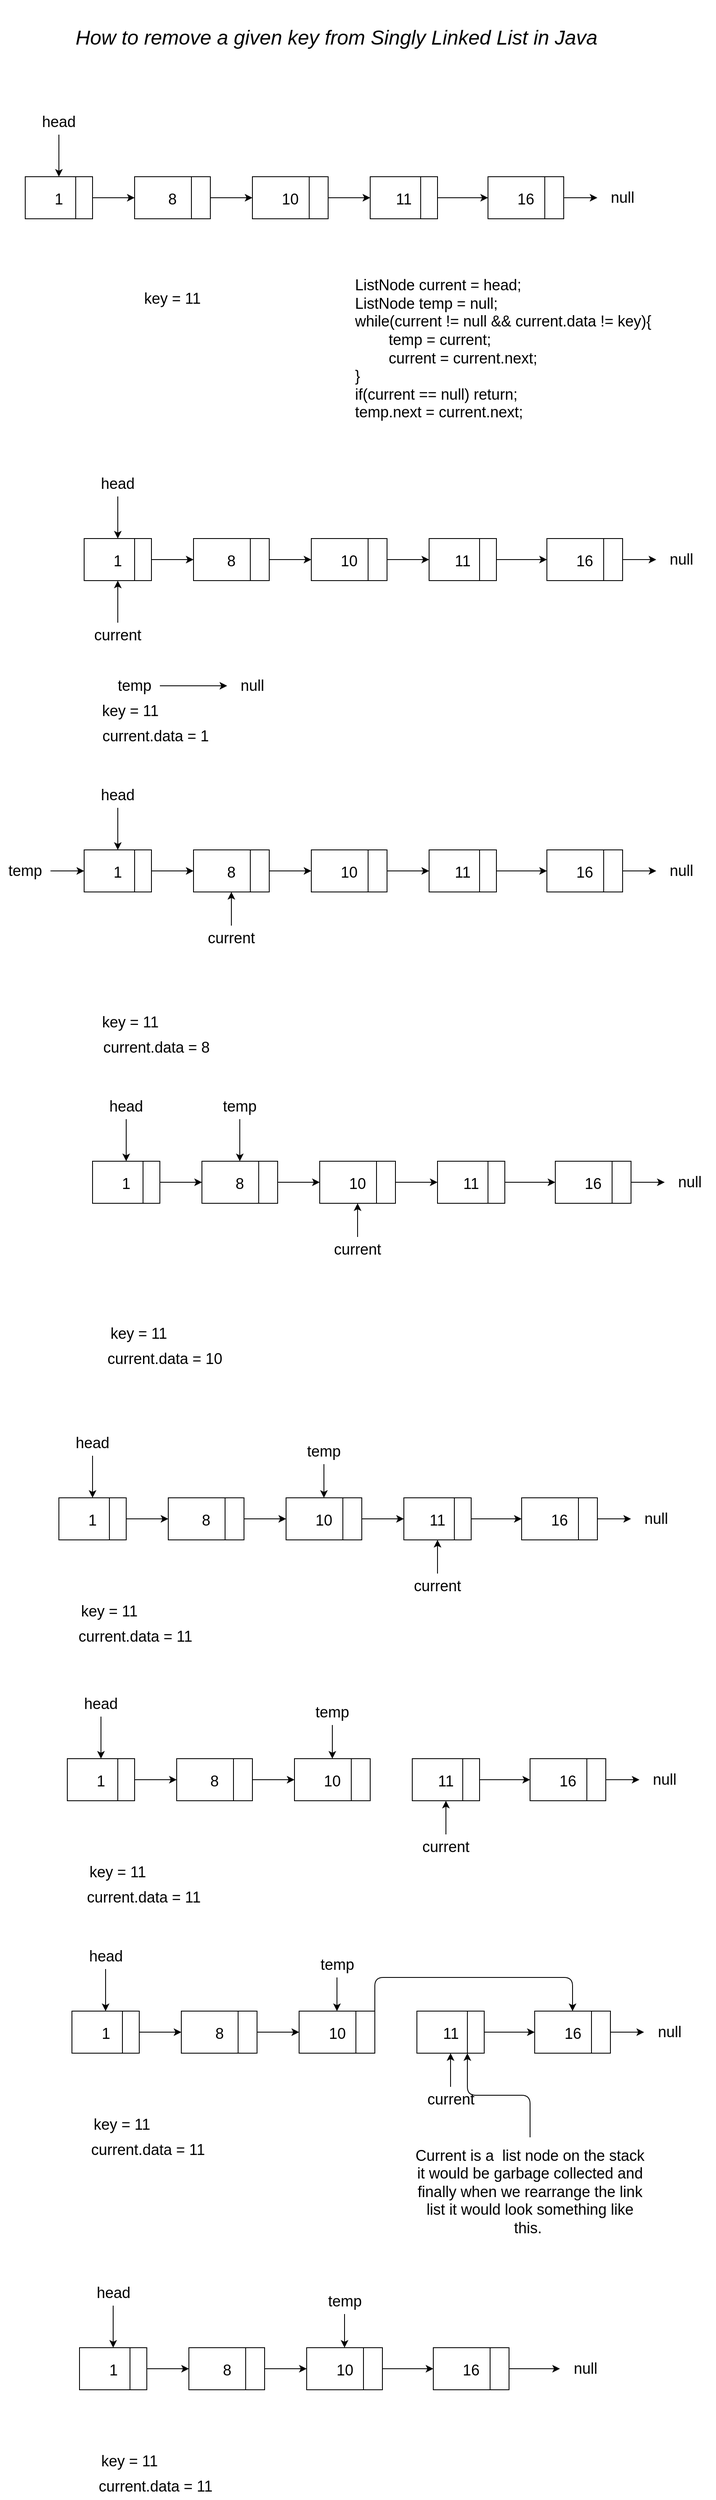 <mxfile>
    <diagram id="r9xSsmbu4YcsFPFNciqt" name="Page-1">
        <mxGraphModel dx="1375" dy="611" grid="1" gridSize="10" guides="1" tooltips="1" connect="1" arrows="1" fold="1" page="1" pageScale="1" pageWidth="850" pageHeight="1100" math="0" shadow="0">
            <root>
                <mxCell id="0"/>
                <mxCell id="1" parent="0"/>
                <mxCell id="2" value="&lt;font style=&quot;font-size: 24px;&quot;&gt;&lt;i&gt;How to remove a given key from Singly Linked List in Java&lt;/i&gt;&lt;/font&gt;" style="text;html=1;strokeColor=none;fillColor=none;align=center;verticalAlign=middle;whiteSpace=wrap;rounded=0;" vertex="1" parent="1">
                    <mxGeometry x="50" y="40" width="700" height="90" as="geometry"/>
                </mxCell>
                <mxCell id="8" value="" style="edgeStyle=orthogonalEdgeStyle;html=1;fontSize=18;" edge="1" parent="1" source="3" target="6">
                    <mxGeometry relative="1" as="geometry"/>
                </mxCell>
                <mxCell id="3" value="&lt;font style=&quot;font-size: 18px;&quot;&gt;1&lt;/font&gt;" style="rounded=0;whiteSpace=wrap;html=1;fontSize=24;" vertex="1" parent="1">
                    <mxGeometry x="30" y="250" width="80" height="50" as="geometry"/>
                </mxCell>
                <mxCell id="5" value="" style="endArrow=none;html=1;fontSize=24;entryX=0.75;entryY=0;entryDx=0;entryDy=0;exitX=0.75;exitY=1;exitDx=0;exitDy=0;" edge="1" parent="1" source="3" target="3">
                    <mxGeometry width="50" height="50" relative="1" as="geometry">
                        <mxPoint x="80" y="390" as="sourcePoint"/>
                        <mxPoint x="130" y="340" as="targetPoint"/>
                    </mxGeometry>
                </mxCell>
                <mxCell id="10" value="" style="edgeStyle=orthogonalEdgeStyle;html=1;fontSize=18;" edge="1" parent="1" source="6" target="9">
                    <mxGeometry relative="1" as="geometry"/>
                </mxCell>
                <mxCell id="6" value="&lt;span style=&quot;font-size: 18px;&quot;&gt;8&lt;/span&gt;" style="rounded=0;whiteSpace=wrap;html=1;fontSize=24;" vertex="1" parent="1">
                    <mxGeometry x="160" y="250" width="90" height="50" as="geometry"/>
                </mxCell>
                <mxCell id="7" value="" style="endArrow=none;html=1;fontSize=24;entryX=0.75;entryY=0;entryDx=0;entryDy=0;exitX=0.75;exitY=1;exitDx=0;exitDy=0;" edge="1" parent="1" source="6" target="6">
                    <mxGeometry width="50" height="50" relative="1" as="geometry">
                        <mxPoint x="260" y="390" as="sourcePoint"/>
                        <mxPoint x="310" y="340" as="targetPoint"/>
                    </mxGeometry>
                </mxCell>
                <mxCell id="14" value="" style="edgeStyle=orthogonalEdgeStyle;html=1;fontSize=18;" edge="1" parent="1" source="9" target="12">
                    <mxGeometry relative="1" as="geometry"/>
                </mxCell>
                <mxCell id="9" value="&lt;font style=&quot;font-size: 18px;&quot;&gt;10&lt;/font&gt;" style="rounded=0;whiteSpace=wrap;html=1;fontSize=24;" vertex="1" parent="1">
                    <mxGeometry x="300" y="250" width="90" height="50" as="geometry"/>
                </mxCell>
                <mxCell id="11" value="" style="endArrow=none;html=1;fontSize=24;entryX=0.75;entryY=0;entryDx=0;entryDy=0;exitX=0.75;exitY=1;exitDx=0;exitDy=0;" edge="1" parent="1" source="9" target="9">
                    <mxGeometry width="50" height="50" relative="1" as="geometry">
                        <mxPoint x="310" y="320" as="sourcePoint"/>
                        <mxPoint x="310" y="260" as="targetPoint"/>
                        <Array as="points"/>
                    </mxGeometry>
                </mxCell>
                <mxCell id="17" value="" style="edgeStyle=orthogonalEdgeStyle;html=1;fontSize=18;" edge="1" parent="1" source="12" target="15">
                    <mxGeometry relative="1" as="geometry"/>
                </mxCell>
                <mxCell id="12" value="&lt;font style=&quot;font-size: 18px;&quot;&gt;11&lt;/font&gt;" style="rounded=0;whiteSpace=wrap;html=1;fontSize=24;" vertex="1" parent="1">
                    <mxGeometry x="440" y="250" width="80" height="50" as="geometry"/>
                </mxCell>
                <mxCell id="13" value="" style="endArrow=none;html=1;fontSize=24;entryX=0.75;entryY=0;entryDx=0;entryDy=0;exitX=0.75;exitY=1;exitDx=0;exitDy=0;" edge="1" parent="1" source="12" target="12">
                    <mxGeometry width="50" height="50" relative="1" as="geometry">
                        <mxPoint x="610" y="390" as="sourcePoint"/>
                        <mxPoint x="660" y="340" as="targetPoint"/>
                    </mxGeometry>
                </mxCell>
                <mxCell id="21" value="" style="edgeStyle=orthogonalEdgeStyle;html=1;fontSize=18;" edge="1" parent="1" source="15" target="20">
                    <mxGeometry relative="1" as="geometry"/>
                </mxCell>
                <mxCell id="15" value="&lt;font style=&quot;font-size: 18px;&quot;&gt;16&lt;/font&gt;" style="rounded=0;whiteSpace=wrap;html=1;fontSize=24;" vertex="1" parent="1">
                    <mxGeometry x="580" y="250" width="90" height="50" as="geometry"/>
                </mxCell>
                <mxCell id="16" value="" style="endArrow=none;html=1;fontSize=24;entryX=0.75;entryY=0;entryDx=0;entryDy=0;exitX=0.75;exitY=1;exitDx=0;exitDy=0;" edge="1" parent="1" source="15" target="15">
                    <mxGeometry width="50" height="50" relative="1" as="geometry">
                        <mxPoint x="790" y="390" as="sourcePoint"/>
                        <mxPoint x="840" y="340" as="targetPoint"/>
                    </mxGeometry>
                </mxCell>
                <mxCell id="19" value="" style="edgeStyle=orthogonalEdgeStyle;html=1;fontSize=18;" edge="1" parent="1" source="18" target="3">
                    <mxGeometry relative="1" as="geometry"/>
                </mxCell>
                <mxCell id="18" value="head" style="text;html=1;strokeColor=none;fillColor=none;align=center;verticalAlign=middle;whiteSpace=wrap;rounded=0;fontSize=18;" vertex="1" parent="1">
                    <mxGeometry x="40" y="170" width="60" height="30" as="geometry"/>
                </mxCell>
                <mxCell id="20" value="null" style="text;html=1;strokeColor=none;fillColor=none;align=center;verticalAlign=middle;whiteSpace=wrap;rounded=0;fontSize=18;" vertex="1" parent="1">
                    <mxGeometry x="710" y="260" width="60" height="30" as="geometry"/>
                </mxCell>
                <mxCell id="22" value="ListNode current = head;&lt;br&gt;ListNode temp = null;&lt;br&gt;&lt;div style=&quot;&quot;&gt;&lt;span style=&quot;background-color: initial;&quot;&gt;while(current != null &amp;amp;&amp;amp; current.data != key){&lt;/span&gt;&lt;/div&gt;&lt;div style=&quot;&quot;&gt;&lt;span style=&quot;background-color: initial;&quot;&gt;&lt;span style=&quot;white-space: pre;&quot;&gt;&#9;&lt;/span&gt;temp = current;&lt;br&gt;&lt;/span&gt;&lt;/div&gt;&lt;div style=&quot;&quot;&gt;&lt;span style=&quot;background-color: initial;&quot;&gt;&lt;span style=&quot;white-space: pre;&quot;&gt;&#9;&lt;/span&gt;current = current.next;&lt;br&gt;&lt;/span&gt;&lt;/div&gt;&lt;div style=&quot;&quot;&gt;&lt;span style=&quot;background-color: initial;&quot;&gt;}&lt;/span&gt;&lt;/div&gt;&lt;div style=&quot;&quot;&gt;&lt;span style=&quot;background-color: initial;&quot;&gt;if(current == null) return;&lt;/span&gt;&lt;/div&gt;&lt;div style=&quot;&quot;&gt;&lt;span style=&quot;background-color: initial;&quot;&gt;temp.next = current.next;&lt;/span&gt;&lt;/div&gt;" style="text;html=1;strokeColor=none;fillColor=none;align=left;verticalAlign=middle;whiteSpace=wrap;rounded=0;fontSize=18;" vertex="1" parent="1">
                    <mxGeometry x="420" y="350" width="370" height="210" as="geometry"/>
                </mxCell>
                <mxCell id="23" value="" style="edgeStyle=orthogonalEdgeStyle;html=1;fontSize=18;" edge="1" parent="1" source="24" target="27">
                    <mxGeometry relative="1" as="geometry"/>
                </mxCell>
                <mxCell id="24" value="&lt;font style=&quot;font-size: 18px;&quot;&gt;1&lt;/font&gt;" style="rounded=0;whiteSpace=wrap;html=1;fontSize=24;" vertex="1" parent="1">
                    <mxGeometry x="100" y="680" width="80" height="50" as="geometry"/>
                </mxCell>
                <mxCell id="25" value="" style="endArrow=none;html=1;fontSize=24;entryX=0.75;entryY=0;entryDx=0;entryDy=0;exitX=0.75;exitY=1;exitDx=0;exitDy=0;" edge="1" parent="1" source="24" target="24">
                    <mxGeometry width="50" height="50" relative="1" as="geometry">
                        <mxPoint x="150" y="820" as="sourcePoint"/>
                        <mxPoint x="200" y="770" as="targetPoint"/>
                    </mxGeometry>
                </mxCell>
                <mxCell id="26" value="" style="edgeStyle=orthogonalEdgeStyle;html=1;fontSize=18;" edge="1" parent="1" source="27" target="30">
                    <mxGeometry relative="1" as="geometry"/>
                </mxCell>
                <mxCell id="27" value="&lt;span style=&quot;font-size: 18px;&quot;&gt;8&lt;/span&gt;" style="rounded=0;whiteSpace=wrap;html=1;fontSize=24;" vertex="1" parent="1">
                    <mxGeometry x="230" y="680" width="90" height="50" as="geometry"/>
                </mxCell>
                <mxCell id="28" value="" style="endArrow=none;html=1;fontSize=24;entryX=0.75;entryY=0;entryDx=0;entryDy=0;exitX=0.75;exitY=1;exitDx=0;exitDy=0;" edge="1" parent="1" source="27" target="27">
                    <mxGeometry width="50" height="50" relative="1" as="geometry">
                        <mxPoint x="330" y="820" as="sourcePoint"/>
                        <mxPoint x="380" y="770" as="targetPoint"/>
                    </mxGeometry>
                </mxCell>
                <mxCell id="29" value="" style="edgeStyle=orthogonalEdgeStyle;html=1;fontSize=18;" edge="1" parent="1" source="30" target="33">
                    <mxGeometry relative="1" as="geometry"/>
                </mxCell>
                <mxCell id="30" value="&lt;font style=&quot;font-size: 18px;&quot;&gt;10&lt;/font&gt;" style="rounded=0;whiteSpace=wrap;html=1;fontSize=24;" vertex="1" parent="1">
                    <mxGeometry x="370" y="680" width="90" height="50" as="geometry"/>
                </mxCell>
                <mxCell id="31" value="" style="endArrow=none;html=1;fontSize=24;entryX=0.75;entryY=0;entryDx=0;entryDy=0;exitX=0.75;exitY=1;exitDx=0;exitDy=0;" edge="1" parent="1" source="30" target="30">
                    <mxGeometry width="50" height="50" relative="1" as="geometry">
                        <mxPoint x="380" y="750" as="sourcePoint"/>
                        <mxPoint x="380" y="690" as="targetPoint"/>
                        <Array as="points"/>
                    </mxGeometry>
                </mxCell>
                <mxCell id="32" value="" style="edgeStyle=orthogonalEdgeStyle;html=1;fontSize=18;" edge="1" parent="1" source="33" target="36">
                    <mxGeometry relative="1" as="geometry"/>
                </mxCell>
                <mxCell id="33" value="&lt;font style=&quot;font-size: 18px;&quot;&gt;11&lt;/font&gt;" style="rounded=0;whiteSpace=wrap;html=1;fontSize=24;" vertex="1" parent="1">
                    <mxGeometry x="510" y="680" width="80" height="50" as="geometry"/>
                </mxCell>
                <mxCell id="34" value="" style="endArrow=none;html=1;fontSize=24;entryX=0.75;entryY=0;entryDx=0;entryDy=0;exitX=0.75;exitY=1;exitDx=0;exitDy=0;" edge="1" parent="1" source="33" target="33">
                    <mxGeometry width="50" height="50" relative="1" as="geometry">
                        <mxPoint x="680" y="820" as="sourcePoint"/>
                        <mxPoint x="730" y="770" as="targetPoint"/>
                    </mxGeometry>
                </mxCell>
                <mxCell id="35" value="" style="edgeStyle=orthogonalEdgeStyle;html=1;fontSize=18;" edge="1" parent="1" source="36" target="40">
                    <mxGeometry relative="1" as="geometry"/>
                </mxCell>
                <mxCell id="36" value="&lt;font style=&quot;font-size: 18px;&quot;&gt;16&lt;/font&gt;" style="rounded=0;whiteSpace=wrap;html=1;fontSize=24;" vertex="1" parent="1">
                    <mxGeometry x="650" y="680" width="90" height="50" as="geometry"/>
                </mxCell>
                <mxCell id="37" value="" style="endArrow=none;html=1;fontSize=24;entryX=0.75;entryY=0;entryDx=0;entryDy=0;exitX=0.75;exitY=1;exitDx=0;exitDy=0;" edge="1" parent="1" source="36" target="36">
                    <mxGeometry width="50" height="50" relative="1" as="geometry">
                        <mxPoint x="860" y="820" as="sourcePoint"/>
                        <mxPoint x="910" y="770" as="targetPoint"/>
                    </mxGeometry>
                </mxCell>
                <mxCell id="38" value="" style="edgeStyle=orthogonalEdgeStyle;html=1;fontSize=18;" edge="1" parent="1" source="39" target="24">
                    <mxGeometry relative="1" as="geometry"/>
                </mxCell>
                <mxCell id="39" value="head" style="text;html=1;strokeColor=none;fillColor=none;align=center;verticalAlign=middle;whiteSpace=wrap;rounded=0;fontSize=18;" vertex="1" parent="1">
                    <mxGeometry x="110" y="600" width="60" height="30" as="geometry"/>
                </mxCell>
                <mxCell id="40" value="null" style="text;html=1;strokeColor=none;fillColor=none;align=center;verticalAlign=middle;whiteSpace=wrap;rounded=0;fontSize=18;" vertex="1" parent="1">
                    <mxGeometry x="780" y="690" width="60" height="30" as="geometry"/>
                </mxCell>
                <mxCell id="41" value="key = 11" style="text;html=1;strokeColor=none;fillColor=none;align=center;verticalAlign=middle;whiteSpace=wrap;rounded=0;fontSize=18;" vertex="1" parent="1">
                    <mxGeometry x="160" y="380" width="90" height="30" as="geometry"/>
                </mxCell>
                <mxCell id="43" value="" style="edgeStyle=orthogonalEdgeStyle;html=1;fontSize=18;" edge="1" parent="1" source="42" target="24">
                    <mxGeometry relative="1" as="geometry"/>
                </mxCell>
                <mxCell id="42" value="current" style="text;html=1;strokeColor=none;fillColor=none;align=center;verticalAlign=middle;whiteSpace=wrap;rounded=0;fontSize=18;" vertex="1" parent="1">
                    <mxGeometry x="110" y="780" width="60" height="30" as="geometry"/>
                </mxCell>
                <mxCell id="44" value="key = 11" style="text;html=1;strokeColor=none;fillColor=none;align=center;verticalAlign=middle;whiteSpace=wrap;rounded=0;fontSize=18;" vertex="1" parent="1">
                    <mxGeometry x="110" y="870" width="90" height="30" as="geometry"/>
                </mxCell>
                <mxCell id="45" value="current.data = 1" style="text;html=1;strokeColor=none;fillColor=none;align=center;verticalAlign=middle;whiteSpace=wrap;rounded=0;fontSize=18;" vertex="1" parent="1">
                    <mxGeometry x="110" y="900" width="150" height="30" as="geometry"/>
                </mxCell>
                <mxCell id="48" value="" style="edgeStyle=orthogonalEdgeStyle;html=1;fontSize=18;" edge="1" parent="1" source="46" target="47">
                    <mxGeometry relative="1" as="geometry"/>
                </mxCell>
                <mxCell id="46" value="temp" style="text;html=1;strokeColor=none;fillColor=none;align=center;verticalAlign=middle;whiteSpace=wrap;rounded=0;fontSize=18;" vertex="1" parent="1">
                    <mxGeometry x="130" y="840" width="60" height="30" as="geometry"/>
                </mxCell>
                <mxCell id="47" value="null" style="text;html=1;strokeColor=none;fillColor=none;align=center;verticalAlign=middle;whiteSpace=wrap;rounded=0;fontSize=18;" vertex="1" parent="1">
                    <mxGeometry x="270" y="840" width="60" height="30" as="geometry"/>
                </mxCell>
                <mxCell id="49" value="" style="edgeStyle=orthogonalEdgeStyle;html=1;fontSize=18;" edge="1" parent="1" source="50" target="53">
                    <mxGeometry relative="1" as="geometry"/>
                </mxCell>
                <mxCell id="50" value="&lt;font style=&quot;font-size: 18px;&quot;&gt;1&lt;/font&gt;" style="rounded=0;whiteSpace=wrap;html=1;fontSize=24;" vertex="1" parent="1">
                    <mxGeometry x="100" y="1050" width="80" height="50" as="geometry"/>
                </mxCell>
                <mxCell id="51" value="" style="endArrow=none;html=1;fontSize=24;entryX=0.75;entryY=0;entryDx=0;entryDy=0;exitX=0.75;exitY=1;exitDx=0;exitDy=0;" edge="1" parent="1" source="50" target="50">
                    <mxGeometry width="50" height="50" relative="1" as="geometry">
                        <mxPoint x="150" y="1190" as="sourcePoint"/>
                        <mxPoint x="200" y="1140" as="targetPoint"/>
                    </mxGeometry>
                </mxCell>
                <mxCell id="52" value="" style="edgeStyle=orthogonalEdgeStyle;html=1;fontSize=18;" edge="1" parent="1" source="53" target="56">
                    <mxGeometry relative="1" as="geometry"/>
                </mxCell>
                <mxCell id="53" value="&lt;span style=&quot;font-size: 18px;&quot;&gt;8&lt;/span&gt;" style="rounded=0;whiteSpace=wrap;html=1;fontSize=24;" vertex="1" parent="1">
                    <mxGeometry x="230" y="1050" width="90" height="50" as="geometry"/>
                </mxCell>
                <mxCell id="54" value="" style="endArrow=none;html=1;fontSize=24;entryX=0.75;entryY=0;entryDx=0;entryDy=0;exitX=0.75;exitY=1;exitDx=0;exitDy=0;" edge="1" parent="1" source="53" target="53">
                    <mxGeometry width="50" height="50" relative="1" as="geometry">
                        <mxPoint x="330" y="1190" as="sourcePoint"/>
                        <mxPoint x="380" y="1140" as="targetPoint"/>
                    </mxGeometry>
                </mxCell>
                <mxCell id="55" value="" style="edgeStyle=orthogonalEdgeStyle;html=1;fontSize=18;" edge="1" parent="1" source="56" target="59">
                    <mxGeometry relative="1" as="geometry"/>
                </mxCell>
                <mxCell id="56" value="&lt;font style=&quot;font-size: 18px;&quot;&gt;10&lt;/font&gt;" style="rounded=0;whiteSpace=wrap;html=1;fontSize=24;" vertex="1" parent="1">
                    <mxGeometry x="370" y="1050" width="90" height="50" as="geometry"/>
                </mxCell>
                <mxCell id="57" value="" style="endArrow=none;html=1;fontSize=24;entryX=0.75;entryY=0;entryDx=0;entryDy=0;exitX=0.75;exitY=1;exitDx=0;exitDy=0;" edge="1" parent="1" source="56" target="56">
                    <mxGeometry width="50" height="50" relative="1" as="geometry">
                        <mxPoint x="380" y="1120" as="sourcePoint"/>
                        <mxPoint x="380" y="1060" as="targetPoint"/>
                        <Array as="points"/>
                    </mxGeometry>
                </mxCell>
                <mxCell id="58" value="" style="edgeStyle=orthogonalEdgeStyle;html=1;fontSize=18;" edge="1" parent="1" source="59" target="62">
                    <mxGeometry relative="1" as="geometry"/>
                </mxCell>
                <mxCell id="59" value="&lt;font style=&quot;font-size: 18px;&quot;&gt;11&lt;/font&gt;" style="rounded=0;whiteSpace=wrap;html=1;fontSize=24;" vertex="1" parent="1">
                    <mxGeometry x="510" y="1050" width="80" height="50" as="geometry"/>
                </mxCell>
                <mxCell id="60" value="" style="endArrow=none;html=1;fontSize=24;entryX=0.75;entryY=0;entryDx=0;entryDy=0;exitX=0.75;exitY=1;exitDx=0;exitDy=0;" edge="1" parent="1" source="59" target="59">
                    <mxGeometry width="50" height="50" relative="1" as="geometry">
                        <mxPoint x="680" y="1190" as="sourcePoint"/>
                        <mxPoint x="730" y="1140" as="targetPoint"/>
                    </mxGeometry>
                </mxCell>
                <mxCell id="61" value="" style="edgeStyle=orthogonalEdgeStyle;html=1;fontSize=18;" edge="1" parent="1" source="62" target="66">
                    <mxGeometry relative="1" as="geometry"/>
                </mxCell>
                <mxCell id="62" value="&lt;font style=&quot;font-size: 18px;&quot;&gt;16&lt;/font&gt;" style="rounded=0;whiteSpace=wrap;html=1;fontSize=24;" vertex="1" parent="1">
                    <mxGeometry x="650" y="1050" width="90" height="50" as="geometry"/>
                </mxCell>
                <mxCell id="63" value="" style="endArrow=none;html=1;fontSize=24;entryX=0.75;entryY=0;entryDx=0;entryDy=0;exitX=0.75;exitY=1;exitDx=0;exitDy=0;" edge="1" parent="1" source="62" target="62">
                    <mxGeometry width="50" height="50" relative="1" as="geometry">
                        <mxPoint x="860" y="1190" as="sourcePoint"/>
                        <mxPoint x="910" y="1140" as="targetPoint"/>
                    </mxGeometry>
                </mxCell>
                <mxCell id="64" value="" style="edgeStyle=orthogonalEdgeStyle;html=1;fontSize=18;" edge="1" parent="1" source="65" target="50">
                    <mxGeometry relative="1" as="geometry"/>
                </mxCell>
                <mxCell id="65" value="head" style="text;html=1;strokeColor=none;fillColor=none;align=center;verticalAlign=middle;whiteSpace=wrap;rounded=0;fontSize=18;" vertex="1" parent="1">
                    <mxGeometry x="110" y="970" width="60" height="30" as="geometry"/>
                </mxCell>
                <mxCell id="66" value="null" style="text;html=1;strokeColor=none;fillColor=none;align=center;verticalAlign=middle;whiteSpace=wrap;rounded=0;fontSize=18;" vertex="1" parent="1">
                    <mxGeometry x="780" y="1060" width="60" height="30" as="geometry"/>
                </mxCell>
                <mxCell id="67" value="" style="edgeStyle=orthogonalEdgeStyle;html=1;fontSize=18;entryX=0.5;entryY=1;entryDx=0;entryDy=0;" edge="1" parent="1" source="68" target="53">
                    <mxGeometry relative="1" as="geometry"/>
                </mxCell>
                <mxCell id="68" value="current" style="text;html=1;strokeColor=none;fillColor=none;align=center;verticalAlign=middle;whiteSpace=wrap;rounded=0;fontSize=18;" vertex="1" parent="1">
                    <mxGeometry x="245" y="1140" width="60" height="30" as="geometry"/>
                </mxCell>
                <mxCell id="69" value="key = 11" style="text;html=1;strokeColor=none;fillColor=none;align=center;verticalAlign=middle;whiteSpace=wrap;rounded=0;fontSize=18;" vertex="1" parent="1">
                    <mxGeometry x="110" y="1240" width="90" height="30" as="geometry"/>
                </mxCell>
                <mxCell id="70" value="current.data = 8" style="text;html=1;strokeColor=none;fillColor=none;align=center;verticalAlign=middle;whiteSpace=wrap;rounded=0;fontSize=18;" vertex="1" parent="1">
                    <mxGeometry x="111" y="1270" width="150" height="30" as="geometry"/>
                </mxCell>
                <mxCell id="74" value="" style="edgeStyle=orthogonalEdgeStyle;html=1;fontSize=18;" edge="1" parent="1" source="72" target="50">
                    <mxGeometry relative="1" as="geometry"/>
                </mxCell>
                <mxCell id="72" value="temp" style="text;html=1;strokeColor=none;fillColor=none;align=center;verticalAlign=middle;whiteSpace=wrap;rounded=0;fontSize=18;" vertex="1" parent="1">
                    <mxGeometry y="1060" width="60" height="30" as="geometry"/>
                </mxCell>
                <mxCell id="75" value="" style="edgeStyle=orthogonalEdgeStyle;html=1;fontSize=18;" edge="1" parent="1" source="76" target="79">
                    <mxGeometry relative="1" as="geometry"/>
                </mxCell>
                <mxCell id="76" value="&lt;font style=&quot;font-size: 18px;&quot;&gt;1&lt;/font&gt;" style="rounded=0;whiteSpace=wrap;html=1;fontSize=24;" vertex="1" parent="1">
                    <mxGeometry x="110" y="1420" width="80" height="50" as="geometry"/>
                </mxCell>
                <mxCell id="77" value="" style="endArrow=none;html=1;fontSize=24;entryX=0.75;entryY=0;entryDx=0;entryDy=0;exitX=0.75;exitY=1;exitDx=0;exitDy=0;" edge="1" parent="1" source="76" target="76">
                    <mxGeometry width="50" height="50" relative="1" as="geometry">
                        <mxPoint x="160" y="1560" as="sourcePoint"/>
                        <mxPoint x="210" y="1510" as="targetPoint"/>
                    </mxGeometry>
                </mxCell>
                <mxCell id="78" value="" style="edgeStyle=orthogonalEdgeStyle;html=1;fontSize=18;" edge="1" parent="1" source="79" target="82">
                    <mxGeometry relative="1" as="geometry"/>
                </mxCell>
                <mxCell id="79" value="&lt;span style=&quot;font-size: 18px;&quot;&gt;8&lt;/span&gt;" style="rounded=0;whiteSpace=wrap;html=1;fontSize=24;" vertex="1" parent="1">
                    <mxGeometry x="240" y="1420" width="90" height="50" as="geometry"/>
                </mxCell>
                <mxCell id="80" value="" style="endArrow=none;html=1;fontSize=24;entryX=0.75;entryY=0;entryDx=0;entryDy=0;exitX=0.75;exitY=1;exitDx=0;exitDy=0;" edge="1" parent="1" source="79" target="79">
                    <mxGeometry width="50" height="50" relative="1" as="geometry">
                        <mxPoint x="340" y="1560" as="sourcePoint"/>
                        <mxPoint x="390" y="1510" as="targetPoint"/>
                    </mxGeometry>
                </mxCell>
                <mxCell id="81" value="" style="edgeStyle=orthogonalEdgeStyle;html=1;fontSize=18;" edge="1" parent="1" source="82" target="85">
                    <mxGeometry relative="1" as="geometry"/>
                </mxCell>
                <mxCell id="82" value="&lt;font style=&quot;font-size: 18px;&quot;&gt;10&lt;/font&gt;" style="rounded=0;whiteSpace=wrap;html=1;fontSize=24;" vertex="1" parent="1">
                    <mxGeometry x="380" y="1420" width="90" height="50" as="geometry"/>
                </mxCell>
                <mxCell id="83" value="" style="endArrow=none;html=1;fontSize=24;entryX=0.75;entryY=0;entryDx=0;entryDy=0;exitX=0.75;exitY=1;exitDx=0;exitDy=0;" edge="1" parent="1" source="82" target="82">
                    <mxGeometry width="50" height="50" relative="1" as="geometry">
                        <mxPoint x="390" y="1490" as="sourcePoint"/>
                        <mxPoint x="390" y="1430" as="targetPoint"/>
                        <Array as="points"/>
                    </mxGeometry>
                </mxCell>
                <mxCell id="84" value="" style="edgeStyle=orthogonalEdgeStyle;html=1;fontSize=18;" edge="1" parent="1" source="85" target="88">
                    <mxGeometry relative="1" as="geometry"/>
                </mxCell>
                <mxCell id="85" value="&lt;font style=&quot;font-size: 18px;&quot;&gt;11&lt;/font&gt;" style="rounded=0;whiteSpace=wrap;html=1;fontSize=24;" vertex="1" parent="1">
                    <mxGeometry x="520" y="1420" width="80" height="50" as="geometry"/>
                </mxCell>
                <mxCell id="86" value="" style="endArrow=none;html=1;fontSize=24;entryX=0.75;entryY=0;entryDx=0;entryDy=0;exitX=0.75;exitY=1;exitDx=0;exitDy=0;" edge="1" parent="1" source="85" target="85">
                    <mxGeometry width="50" height="50" relative="1" as="geometry">
                        <mxPoint x="690" y="1560" as="sourcePoint"/>
                        <mxPoint x="740" y="1510" as="targetPoint"/>
                    </mxGeometry>
                </mxCell>
                <mxCell id="87" value="" style="edgeStyle=orthogonalEdgeStyle;html=1;fontSize=18;" edge="1" parent="1" source="88" target="92">
                    <mxGeometry relative="1" as="geometry"/>
                </mxCell>
                <mxCell id="88" value="&lt;font style=&quot;font-size: 18px;&quot;&gt;16&lt;/font&gt;" style="rounded=0;whiteSpace=wrap;html=1;fontSize=24;" vertex="1" parent="1">
                    <mxGeometry x="660" y="1420" width="90" height="50" as="geometry"/>
                </mxCell>
                <mxCell id="89" value="" style="endArrow=none;html=1;fontSize=24;entryX=0.75;entryY=0;entryDx=0;entryDy=0;exitX=0.75;exitY=1;exitDx=0;exitDy=0;" edge="1" parent="1" source="88" target="88">
                    <mxGeometry width="50" height="50" relative="1" as="geometry">
                        <mxPoint x="870" y="1560" as="sourcePoint"/>
                        <mxPoint x="920" y="1510" as="targetPoint"/>
                    </mxGeometry>
                </mxCell>
                <mxCell id="90" value="" style="edgeStyle=orthogonalEdgeStyle;html=1;fontSize=18;" edge="1" parent="1" source="91" target="76">
                    <mxGeometry relative="1" as="geometry"/>
                </mxCell>
                <mxCell id="91" value="head" style="text;html=1;strokeColor=none;fillColor=none;align=center;verticalAlign=middle;whiteSpace=wrap;rounded=0;fontSize=18;" vertex="1" parent="1">
                    <mxGeometry x="120" y="1340" width="60" height="30" as="geometry"/>
                </mxCell>
                <mxCell id="92" value="null" style="text;html=1;strokeColor=none;fillColor=none;align=center;verticalAlign=middle;whiteSpace=wrap;rounded=0;fontSize=18;" vertex="1" parent="1">
                    <mxGeometry x="790" y="1430" width="60" height="30" as="geometry"/>
                </mxCell>
                <mxCell id="93" value="" style="edgeStyle=orthogonalEdgeStyle;html=1;fontSize=18;entryX=0.5;entryY=1;entryDx=0;entryDy=0;" edge="1" parent="1" source="94" target="82">
                    <mxGeometry relative="1" as="geometry"/>
                </mxCell>
                <mxCell id="94" value="current" style="text;html=1;strokeColor=none;fillColor=none;align=center;verticalAlign=middle;whiteSpace=wrap;rounded=0;fontSize=18;" vertex="1" parent="1">
                    <mxGeometry x="395" y="1510" width="60" height="30" as="geometry"/>
                </mxCell>
                <mxCell id="95" value="key = 11" style="text;html=1;strokeColor=none;fillColor=none;align=center;verticalAlign=middle;whiteSpace=wrap;rounded=0;fontSize=18;" vertex="1" parent="1">
                    <mxGeometry x="120" y="1610" width="90" height="30" as="geometry"/>
                </mxCell>
                <mxCell id="96" value="current.data = 10" style="text;html=1;strokeColor=none;fillColor=none;align=center;verticalAlign=middle;whiteSpace=wrap;rounded=0;fontSize=18;" vertex="1" parent="1">
                    <mxGeometry x="121" y="1640" width="150" height="30" as="geometry"/>
                </mxCell>
                <mxCell id="97" value="" style="edgeStyle=orthogonalEdgeStyle;html=1;fontSize=18;entryX=0.5;entryY=0;entryDx=0;entryDy=0;" edge="1" parent="1" source="98" target="79">
                    <mxGeometry relative="1" as="geometry"/>
                </mxCell>
                <mxCell id="98" value="temp" style="text;html=1;strokeColor=none;fillColor=none;align=center;verticalAlign=middle;whiteSpace=wrap;rounded=0;fontSize=18;" vertex="1" parent="1">
                    <mxGeometry x="255" y="1340" width="60" height="30" as="geometry"/>
                </mxCell>
                <mxCell id="99" value="" style="edgeStyle=orthogonalEdgeStyle;html=1;fontSize=18;" edge="1" parent="1" source="100" target="103">
                    <mxGeometry relative="1" as="geometry"/>
                </mxCell>
                <mxCell id="100" value="&lt;font style=&quot;font-size: 18px;&quot;&gt;1&lt;/font&gt;" style="rounded=0;whiteSpace=wrap;html=1;fontSize=24;" vertex="1" parent="1">
                    <mxGeometry x="70" y="1820" width="80" height="50" as="geometry"/>
                </mxCell>
                <mxCell id="101" value="" style="endArrow=none;html=1;fontSize=24;entryX=0.75;entryY=0;entryDx=0;entryDy=0;exitX=0.75;exitY=1;exitDx=0;exitDy=0;" edge="1" parent="1" source="100" target="100">
                    <mxGeometry width="50" height="50" relative="1" as="geometry">
                        <mxPoint x="120" y="1960" as="sourcePoint"/>
                        <mxPoint x="170" y="1910" as="targetPoint"/>
                    </mxGeometry>
                </mxCell>
                <mxCell id="102" value="" style="edgeStyle=orthogonalEdgeStyle;html=1;fontSize=18;" edge="1" parent="1" source="103" target="106">
                    <mxGeometry relative="1" as="geometry"/>
                </mxCell>
                <mxCell id="103" value="&lt;span style=&quot;font-size: 18px;&quot;&gt;8&lt;/span&gt;" style="rounded=0;whiteSpace=wrap;html=1;fontSize=24;" vertex="1" parent="1">
                    <mxGeometry x="200" y="1820" width="90" height="50" as="geometry"/>
                </mxCell>
                <mxCell id="104" value="" style="endArrow=none;html=1;fontSize=24;entryX=0.75;entryY=0;entryDx=0;entryDy=0;exitX=0.75;exitY=1;exitDx=0;exitDy=0;" edge="1" parent="1" source="103" target="103">
                    <mxGeometry width="50" height="50" relative="1" as="geometry">
                        <mxPoint x="300" y="1960" as="sourcePoint"/>
                        <mxPoint x="350" y="1910" as="targetPoint"/>
                    </mxGeometry>
                </mxCell>
                <mxCell id="105" value="" style="edgeStyle=orthogonalEdgeStyle;html=1;fontSize=18;" edge="1" parent="1" source="106" target="109">
                    <mxGeometry relative="1" as="geometry"/>
                </mxCell>
                <mxCell id="106" value="&lt;font style=&quot;font-size: 18px;&quot;&gt;10&lt;/font&gt;" style="rounded=0;whiteSpace=wrap;html=1;fontSize=24;" vertex="1" parent="1">
                    <mxGeometry x="340" y="1820" width="90" height="50" as="geometry"/>
                </mxCell>
                <mxCell id="107" value="" style="endArrow=none;html=1;fontSize=24;entryX=0.75;entryY=0;entryDx=0;entryDy=0;exitX=0.75;exitY=1;exitDx=0;exitDy=0;" edge="1" parent="1" source="106" target="106">
                    <mxGeometry width="50" height="50" relative="1" as="geometry">
                        <mxPoint x="350" y="1890" as="sourcePoint"/>
                        <mxPoint x="350" y="1830" as="targetPoint"/>
                        <Array as="points"/>
                    </mxGeometry>
                </mxCell>
                <mxCell id="108" value="" style="edgeStyle=orthogonalEdgeStyle;html=1;fontSize=18;" edge="1" parent="1" source="109" target="112">
                    <mxGeometry relative="1" as="geometry"/>
                </mxCell>
                <mxCell id="109" value="&lt;font style=&quot;font-size: 18px;&quot;&gt;11&lt;/font&gt;" style="rounded=0;whiteSpace=wrap;html=1;fontSize=24;" vertex="1" parent="1">
                    <mxGeometry x="480" y="1820" width="80" height="50" as="geometry"/>
                </mxCell>
                <mxCell id="110" value="" style="endArrow=none;html=1;fontSize=24;entryX=0.75;entryY=0;entryDx=0;entryDy=0;exitX=0.75;exitY=1;exitDx=0;exitDy=0;" edge="1" parent="1" source="109" target="109">
                    <mxGeometry width="50" height="50" relative="1" as="geometry">
                        <mxPoint x="650" y="1960" as="sourcePoint"/>
                        <mxPoint x="700" y="1910" as="targetPoint"/>
                    </mxGeometry>
                </mxCell>
                <mxCell id="111" value="" style="edgeStyle=orthogonalEdgeStyle;html=1;fontSize=18;" edge="1" parent="1" source="112" target="116">
                    <mxGeometry relative="1" as="geometry"/>
                </mxCell>
                <mxCell id="112" value="&lt;font style=&quot;font-size: 18px;&quot;&gt;16&lt;/font&gt;" style="rounded=0;whiteSpace=wrap;html=1;fontSize=24;" vertex="1" parent="1">
                    <mxGeometry x="620" y="1820" width="90" height="50" as="geometry"/>
                </mxCell>
                <mxCell id="113" value="" style="endArrow=none;html=1;fontSize=24;entryX=0.75;entryY=0;entryDx=0;entryDy=0;exitX=0.75;exitY=1;exitDx=0;exitDy=0;" edge="1" parent="1" source="112" target="112">
                    <mxGeometry width="50" height="50" relative="1" as="geometry">
                        <mxPoint x="830" y="1960" as="sourcePoint"/>
                        <mxPoint x="880" y="1910" as="targetPoint"/>
                    </mxGeometry>
                </mxCell>
                <mxCell id="114" value="" style="edgeStyle=orthogonalEdgeStyle;html=1;fontSize=18;" edge="1" parent="1" source="115" target="100">
                    <mxGeometry relative="1" as="geometry"/>
                </mxCell>
                <mxCell id="115" value="head" style="text;html=1;strokeColor=none;fillColor=none;align=center;verticalAlign=middle;whiteSpace=wrap;rounded=0;fontSize=18;" vertex="1" parent="1">
                    <mxGeometry x="80" y="1740" width="60" height="30" as="geometry"/>
                </mxCell>
                <mxCell id="116" value="null" style="text;html=1;strokeColor=none;fillColor=none;align=center;verticalAlign=middle;whiteSpace=wrap;rounded=0;fontSize=18;" vertex="1" parent="1">
                    <mxGeometry x="750" y="1830" width="60" height="30" as="geometry"/>
                </mxCell>
                <mxCell id="117" value="" style="edgeStyle=orthogonalEdgeStyle;html=1;fontSize=18;entryX=0.5;entryY=1;entryDx=0;entryDy=0;" edge="1" parent="1" source="118" target="109">
                    <mxGeometry relative="1" as="geometry"/>
                </mxCell>
                <mxCell id="118" value="current" style="text;html=1;strokeColor=none;fillColor=none;align=center;verticalAlign=middle;whiteSpace=wrap;rounded=0;fontSize=18;" vertex="1" parent="1">
                    <mxGeometry x="490" y="1910" width="60" height="30" as="geometry"/>
                </mxCell>
                <mxCell id="119" value="key = 11" style="text;html=1;strokeColor=none;fillColor=none;align=center;verticalAlign=middle;whiteSpace=wrap;rounded=0;fontSize=18;" vertex="1" parent="1">
                    <mxGeometry x="84.5" y="1940" width="90" height="30" as="geometry"/>
                </mxCell>
                <mxCell id="120" value="current.data = 11" style="text;html=1;strokeColor=none;fillColor=none;align=center;verticalAlign=middle;whiteSpace=wrap;rounded=0;fontSize=18;" vertex="1" parent="1">
                    <mxGeometry x="85.5" y="1970" width="150" height="30" as="geometry"/>
                </mxCell>
                <mxCell id="121" value="" style="edgeStyle=orthogonalEdgeStyle;html=1;fontSize=18;entryX=0.5;entryY=0;entryDx=0;entryDy=0;" edge="1" parent="1" source="122" target="106">
                    <mxGeometry relative="1" as="geometry"/>
                </mxCell>
                <mxCell id="122" value="temp" style="text;html=1;strokeColor=none;fillColor=none;align=center;verticalAlign=middle;whiteSpace=wrap;rounded=0;fontSize=18;" vertex="1" parent="1">
                    <mxGeometry x="355" y="1750" width="60" height="30" as="geometry"/>
                </mxCell>
                <mxCell id="124" value="" style="edgeStyle=orthogonalEdgeStyle;html=1;fontSize=18;" edge="1" parent="1" source="125" target="128">
                    <mxGeometry relative="1" as="geometry"/>
                </mxCell>
                <mxCell id="125" value="&lt;font style=&quot;font-size: 18px;&quot;&gt;1&lt;/font&gt;" style="rounded=0;whiteSpace=wrap;html=1;fontSize=24;" vertex="1" parent="1">
                    <mxGeometry x="80" y="2130" width="80" height="50" as="geometry"/>
                </mxCell>
                <mxCell id="126" value="" style="endArrow=none;html=1;fontSize=24;entryX=0.75;entryY=0;entryDx=0;entryDy=0;exitX=0.75;exitY=1;exitDx=0;exitDy=0;" edge="1" parent="1" source="125" target="125">
                    <mxGeometry width="50" height="50" relative="1" as="geometry">
                        <mxPoint x="130" y="2270" as="sourcePoint"/>
                        <mxPoint x="180" y="2220" as="targetPoint"/>
                    </mxGeometry>
                </mxCell>
                <mxCell id="127" value="" style="edgeStyle=orthogonalEdgeStyle;html=1;fontSize=18;" edge="1" parent="1" source="128" target="131">
                    <mxGeometry relative="1" as="geometry"/>
                </mxCell>
                <mxCell id="128" value="&lt;span style=&quot;font-size: 18px;&quot;&gt;8&lt;/span&gt;" style="rounded=0;whiteSpace=wrap;html=1;fontSize=24;" vertex="1" parent="1">
                    <mxGeometry x="210" y="2130" width="90" height="50" as="geometry"/>
                </mxCell>
                <mxCell id="129" value="" style="endArrow=none;html=1;fontSize=24;entryX=0.75;entryY=0;entryDx=0;entryDy=0;exitX=0.75;exitY=1;exitDx=0;exitDy=0;" edge="1" parent="1" source="128" target="128">
                    <mxGeometry width="50" height="50" relative="1" as="geometry">
                        <mxPoint x="310" y="2270" as="sourcePoint"/>
                        <mxPoint x="360" y="2220" as="targetPoint"/>
                    </mxGeometry>
                </mxCell>
                <mxCell id="131" value="&lt;font style=&quot;font-size: 18px;&quot;&gt;10&lt;/font&gt;" style="rounded=0;whiteSpace=wrap;html=1;fontSize=24;" vertex="1" parent="1">
                    <mxGeometry x="350" y="2130" width="90" height="50" as="geometry"/>
                </mxCell>
                <mxCell id="132" value="" style="endArrow=none;html=1;fontSize=24;entryX=0.75;entryY=0;entryDx=0;entryDy=0;exitX=0.75;exitY=1;exitDx=0;exitDy=0;" edge="1" parent="1" source="131" target="131">
                    <mxGeometry width="50" height="50" relative="1" as="geometry">
                        <mxPoint x="360" y="2200" as="sourcePoint"/>
                        <mxPoint x="360" y="2140" as="targetPoint"/>
                        <Array as="points"/>
                    </mxGeometry>
                </mxCell>
                <mxCell id="171" value="" style="edgeStyle=orthogonalEdgeStyle;html=1;fontSize=18;" edge="1" parent="1" source="134" target="137">
                    <mxGeometry relative="1" as="geometry"/>
                </mxCell>
                <mxCell id="134" value="&lt;font style=&quot;font-size: 18px;&quot;&gt;11&lt;/font&gt;" style="rounded=0;whiteSpace=wrap;html=1;fontSize=24;" vertex="1" parent="1">
                    <mxGeometry x="490" y="2130" width="80" height="50" as="geometry"/>
                </mxCell>
                <mxCell id="135" value="" style="endArrow=none;html=1;fontSize=24;entryX=0.75;entryY=0;entryDx=0;entryDy=0;exitX=0.75;exitY=1;exitDx=0;exitDy=0;" edge="1" parent="1" source="134" target="134">
                    <mxGeometry width="50" height="50" relative="1" as="geometry">
                        <mxPoint x="660" y="2270" as="sourcePoint"/>
                        <mxPoint x="710" y="2220" as="targetPoint"/>
                    </mxGeometry>
                </mxCell>
                <mxCell id="136" value="" style="edgeStyle=orthogonalEdgeStyle;html=1;fontSize=18;" edge="1" parent="1" source="137" target="141">
                    <mxGeometry relative="1" as="geometry"/>
                </mxCell>
                <mxCell id="137" value="&lt;font style=&quot;font-size: 18px;&quot;&gt;16&lt;/font&gt;" style="rounded=0;whiteSpace=wrap;html=1;fontSize=24;" vertex="1" parent="1">
                    <mxGeometry x="630" y="2130" width="90" height="50" as="geometry"/>
                </mxCell>
                <mxCell id="138" value="" style="endArrow=none;html=1;fontSize=24;entryX=0.75;entryY=0;entryDx=0;entryDy=0;exitX=0.75;exitY=1;exitDx=0;exitDy=0;" edge="1" parent="1" source="137" target="137">
                    <mxGeometry width="50" height="50" relative="1" as="geometry">
                        <mxPoint x="840" y="2270" as="sourcePoint"/>
                        <mxPoint x="890" y="2220" as="targetPoint"/>
                    </mxGeometry>
                </mxCell>
                <mxCell id="139" value="" style="edgeStyle=orthogonalEdgeStyle;html=1;fontSize=18;" edge="1" parent="1" source="140" target="125">
                    <mxGeometry relative="1" as="geometry"/>
                </mxCell>
                <mxCell id="140" value="head" style="text;html=1;strokeColor=none;fillColor=none;align=center;verticalAlign=middle;whiteSpace=wrap;rounded=0;fontSize=18;" vertex="1" parent="1">
                    <mxGeometry x="90" y="2050" width="60" height="30" as="geometry"/>
                </mxCell>
                <mxCell id="141" value="null" style="text;html=1;strokeColor=none;fillColor=none;align=center;verticalAlign=middle;whiteSpace=wrap;rounded=0;fontSize=18;" vertex="1" parent="1">
                    <mxGeometry x="760" y="2140" width="60" height="30" as="geometry"/>
                </mxCell>
                <mxCell id="142" value="" style="edgeStyle=orthogonalEdgeStyle;html=1;fontSize=18;entryX=0.5;entryY=1;entryDx=0;entryDy=0;" edge="1" parent="1" source="143" target="134">
                    <mxGeometry relative="1" as="geometry"/>
                </mxCell>
                <mxCell id="143" value="current" style="text;html=1;strokeColor=none;fillColor=none;align=center;verticalAlign=middle;whiteSpace=wrap;rounded=0;fontSize=18;" vertex="1" parent="1">
                    <mxGeometry x="500" y="2220" width="60" height="30" as="geometry"/>
                </mxCell>
                <mxCell id="144" value="key = 11" style="text;html=1;strokeColor=none;fillColor=none;align=center;verticalAlign=middle;whiteSpace=wrap;rounded=0;fontSize=18;" vertex="1" parent="1">
                    <mxGeometry x="94.5" y="2250" width="90" height="30" as="geometry"/>
                </mxCell>
                <mxCell id="145" value="current.data = 11" style="text;html=1;strokeColor=none;fillColor=none;align=center;verticalAlign=middle;whiteSpace=wrap;rounded=0;fontSize=18;" vertex="1" parent="1">
                    <mxGeometry x="95.5" y="2280" width="150" height="30" as="geometry"/>
                </mxCell>
                <mxCell id="146" value="" style="edgeStyle=orthogonalEdgeStyle;html=1;fontSize=18;entryX=0.5;entryY=0;entryDx=0;entryDy=0;" edge="1" parent="1" source="147" target="131">
                    <mxGeometry relative="1" as="geometry"/>
                </mxCell>
                <mxCell id="147" value="temp" style="text;html=1;strokeColor=none;fillColor=none;align=center;verticalAlign=middle;whiteSpace=wrap;rounded=0;fontSize=18;" vertex="1" parent="1">
                    <mxGeometry x="365" y="2060" width="60" height="30" as="geometry"/>
                </mxCell>
                <mxCell id="148" value="" style="edgeStyle=orthogonalEdgeStyle;html=1;fontSize=18;" edge="1" parent="1" source="149" target="152">
                    <mxGeometry relative="1" as="geometry"/>
                </mxCell>
                <mxCell id="149" value="&lt;font style=&quot;font-size: 18px;&quot;&gt;1&lt;/font&gt;" style="rounded=0;whiteSpace=wrap;html=1;fontSize=24;" vertex="1" parent="1">
                    <mxGeometry x="85.5" y="2430" width="80" height="50" as="geometry"/>
                </mxCell>
                <mxCell id="150" value="" style="endArrow=none;html=1;fontSize=24;entryX=0.75;entryY=0;entryDx=0;entryDy=0;exitX=0.75;exitY=1;exitDx=0;exitDy=0;" edge="1" parent="1" source="149" target="149">
                    <mxGeometry width="50" height="50" relative="1" as="geometry">
                        <mxPoint x="135.5" y="2570" as="sourcePoint"/>
                        <mxPoint x="185.5" y="2520" as="targetPoint"/>
                    </mxGeometry>
                </mxCell>
                <mxCell id="151" value="" style="edgeStyle=orthogonalEdgeStyle;html=1;fontSize=18;" edge="1" parent="1" source="152" target="155">
                    <mxGeometry relative="1" as="geometry"/>
                </mxCell>
                <mxCell id="152" value="&lt;span style=&quot;font-size: 18px;&quot;&gt;8&lt;/span&gt;" style="rounded=0;whiteSpace=wrap;html=1;fontSize=24;" vertex="1" parent="1">
                    <mxGeometry x="215.5" y="2430" width="90" height="50" as="geometry"/>
                </mxCell>
                <mxCell id="153" value="" style="endArrow=none;html=1;fontSize=24;entryX=0.75;entryY=0;entryDx=0;entryDy=0;exitX=0.75;exitY=1;exitDx=0;exitDy=0;" edge="1" parent="1" source="152" target="152">
                    <mxGeometry width="50" height="50" relative="1" as="geometry">
                        <mxPoint x="315.5" y="2570" as="sourcePoint"/>
                        <mxPoint x="365.5" y="2520" as="targetPoint"/>
                    </mxGeometry>
                </mxCell>
                <mxCell id="173" style="edgeStyle=orthogonalEdgeStyle;html=1;exitX=1;exitY=0;exitDx=0;exitDy=0;fontSize=18;entryX=0.5;entryY=0;entryDx=0;entryDy=0;" edge="1" parent="1" source="155" target="160">
                    <mxGeometry relative="1" as="geometry">
                        <mxPoint x="680" y="2420" as="targetPoint"/>
                        <Array as="points">
                            <mxPoint x="446" y="2390"/>
                            <mxPoint x="681" y="2390"/>
                        </Array>
                    </mxGeometry>
                </mxCell>
                <mxCell id="155" value="&lt;font style=&quot;font-size: 18px;&quot;&gt;10&lt;/font&gt;" style="rounded=0;whiteSpace=wrap;html=1;fontSize=24;" vertex="1" parent="1">
                    <mxGeometry x="355.5" y="2430" width="90" height="50" as="geometry"/>
                </mxCell>
                <mxCell id="156" value="" style="endArrow=none;html=1;fontSize=24;entryX=0.75;entryY=0;entryDx=0;entryDy=0;exitX=0.75;exitY=1;exitDx=0;exitDy=0;" edge="1" parent="1" source="155" target="155">
                    <mxGeometry width="50" height="50" relative="1" as="geometry">
                        <mxPoint x="365.5" y="2500" as="sourcePoint"/>
                        <mxPoint x="365.5" y="2440" as="targetPoint"/>
                        <Array as="points"/>
                    </mxGeometry>
                </mxCell>
                <mxCell id="174" value="" style="edgeStyle=orthogonalEdgeStyle;html=1;fontSize=18;" edge="1" parent="1" source="157" target="160">
                    <mxGeometry relative="1" as="geometry"/>
                </mxCell>
                <mxCell id="157" value="&lt;font style=&quot;font-size: 18px;&quot;&gt;11&lt;/font&gt;" style="rounded=0;whiteSpace=wrap;html=1;fontSize=24;" vertex="1" parent="1">
                    <mxGeometry x="495.5" y="2430" width="80" height="50" as="geometry"/>
                </mxCell>
                <mxCell id="158" value="" style="endArrow=none;html=1;fontSize=24;entryX=0.75;entryY=0;entryDx=0;entryDy=0;exitX=0.75;exitY=1;exitDx=0;exitDy=0;" edge="1" parent="1" source="157" target="157">
                    <mxGeometry width="50" height="50" relative="1" as="geometry">
                        <mxPoint x="665.5" y="2570" as="sourcePoint"/>
                        <mxPoint x="715.5" y="2520" as="targetPoint"/>
                    </mxGeometry>
                </mxCell>
                <mxCell id="159" value="" style="edgeStyle=orthogonalEdgeStyle;html=1;fontSize=18;" edge="1" parent="1" source="160" target="164">
                    <mxGeometry relative="1" as="geometry"/>
                </mxCell>
                <mxCell id="160" value="&lt;font style=&quot;font-size: 18px;&quot;&gt;16&lt;/font&gt;" style="rounded=0;whiteSpace=wrap;html=1;fontSize=24;" vertex="1" parent="1">
                    <mxGeometry x="635.5" y="2430" width="90" height="50" as="geometry"/>
                </mxCell>
                <mxCell id="161" value="" style="endArrow=none;html=1;fontSize=24;entryX=0.75;entryY=0;entryDx=0;entryDy=0;exitX=0.75;exitY=1;exitDx=0;exitDy=0;" edge="1" parent="1" source="160" target="160">
                    <mxGeometry width="50" height="50" relative="1" as="geometry">
                        <mxPoint x="845.5" y="2570" as="sourcePoint"/>
                        <mxPoint x="895.5" y="2520" as="targetPoint"/>
                    </mxGeometry>
                </mxCell>
                <mxCell id="162" value="" style="edgeStyle=orthogonalEdgeStyle;html=1;fontSize=18;" edge="1" parent="1" source="163" target="149">
                    <mxGeometry relative="1" as="geometry"/>
                </mxCell>
                <mxCell id="163" value="head" style="text;html=1;strokeColor=none;fillColor=none;align=center;verticalAlign=middle;whiteSpace=wrap;rounded=0;fontSize=18;" vertex="1" parent="1">
                    <mxGeometry x="95.5" y="2350" width="60" height="30" as="geometry"/>
                </mxCell>
                <mxCell id="164" value="null" style="text;html=1;strokeColor=none;fillColor=none;align=center;verticalAlign=middle;whiteSpace=wrap;rounded=0;fontSize=18;" vertex="1" parent="1">
                    <mxGeometry x="765.5" y="2440" width="60" height="30" as="geometry"/>
                </mxCell>
                <mxCell id="165" value="" style="edgeStyle=orthogonalEdgeStyle;html=1;fontSize=18;entryX=0.5;entryY=1;entryDx=0;entryDy=0;" edge="1" parent="1" source="166" target="157">
                    <mxGeometry relative="1" as="geometry"/>
                </mxCell>
                <mxCell id="166" value="current" style="text;html=1;strokeColor=none;fillColor=none;align=center;verticalAlign=middle;whiteSpace=wrap;rounded=0;fontSize=18;" vertex="1" parent="1">
                    <mxGeometry x="505.5" y="2520" width="60" height="30" as="geometry"/>
                </mxCell>
                <mxCell id="167" value="key = 11" style="text;html=1;strokeColor=none;fillColor=none;align=center;verticalAlign=middle;whiteSpace=wrap;rounded=0;fontSize=18;" vertex="1" parent="1">
                    <mxGeometry x="100" y="2550" width="90" height="30" as="geometry"/>
                </mxCell>
                <mxCell id="168" value="current.data = 11" style="text;html=1;strokeColor=none;fillColor=none;align=center;verticalAlign=middle;whiteSpace=wrap;rounded=0;fontSize=18;" vertex="1" parent="1">
                    <mxGeometry x="101" y="2580" width="150" height="30" as="geometry"/>
                </mxCell>
                <mxCell id="169" value="" style="edgeStyle=orthogonalEdgeStyle;html=1;fontSize=18;entryX=0.5;entryY=0;entryDx=0;entryDy=0;" edge="1" parent="1" source="170" target="155">
                    <mxGeometry relative="1" as="geometry"/>
                </mxCell>
                <mxCell id="170" value="temp" style="text;html=1;strokeColor=none;fillColor=none;align=center;verticalAlign=middle;whiteSpace=wrap;rounded=0;fontSize=18;" vertex="1" parent="1">
                    <mxGeometry x="370.5" y="2360" width="60" height="30" as="geometry"/>
                </mxCell>
                <mxCell id="176" style="edgeStyle=orthogonalEdgeStyle;html=1;entryX=0.75;entryY=1;entryDx=0;entryDy=0;fontSize=18;" edge="1" parent="1" source="175" target="157">
                    <mxGeometry relative="1" as="geometry"/>
                </mxCell>
                <mxCell id="175" value="Current is a&amp;nbsp; list node on the stack it would be garbage collected and finally when we rearrange the link list it would look something like this.&amp;nbsp;" style="text;html=1;strokeColor=none;fillColor=none;align=center;verticalAlign=middle;whiteSpace=wrap;rounded=0;fontSize=18;" vertex="1" parent="1">
                    <mxGeometry x="490" y="2580" width="280" height="130" as="geometry"/>
                </mxCell>
                <mxCell id="177" value="" style="edgeStyle=orthogonalEdgeStyle;html=1;fontSize=18;" edge="1" parent="1" source="178" target="181">
                    <mxGeometry relative="1" as="geometry"/>
                </mxCell>
                <mxCell id="178" value="&lt;font style=&quot;font-size: 18px;&quot;&gt;1&lt;/font&gt;" style="rounded=0;whiteSpace=wrap;html=1;fontSize=24;" vertex="1" parent="1">
                    <mxGeometry x="94.5" y="2830" width="80" height="50" as="geometry"/>
                </mxCell>
                <mxCell id="179" value="" style="endArrow=none;html=1;fontSize=24;entryX=0.75;entryY=0;entryDx=0;entryDy=0;exitX=0.75;exitY=1;exitDx=0;exitDy=0;" edge="1" parent="1" source="178" target="178">
                    <mxGeometry width="50" height="50" relative="1" as="geometry">
                        <mxPoint x="144.5" y="2970" as="sourcePoint"/>
                        <mxPoint x="194.5" y="2920" as="targetPoint"/>
                    </mxGeometry>
                </mxCell>
                <mxCell id="180" value="" style="edgeStyle=orthogonalEdgeStyle;html=1;fontSize=18;" edge="1" parent="1" source="181" target="184">
                    <mxGeometry relative="1" as="geometry"/>
                </mxCell>
                <mxCell id="181" value="&lt;span style=&quot;font-size: 18px;&quot;&gt;8&lt;/span&gt;" style="rounded=0;whiteSpace=wrap;html=1;fontSize=24;" vertex="1" parent="1">
                    <mxGeometry x="224.5" y="2830" width="90" height="50" as="geometry"/>
                </mxCell>
                <mxCell id="182" value="" style="endArrow=none;html=1;fontSize=24;entryX=0.75;entryY=0;entryDx=0;entryDy=0;exitX=0.75;exitY=1;exitDx=0;exitDy=0;" edge="1" parent="1" source="181" target="181">
                    <mxGeometry width="50" height="50" relative="1" as="geometry">
                        <mxPoint x="324.5" y="2970" as="sourcePoint"/>
                        <mxPoint x="374.5" y="2920" as="targetPoint"/>
                    </mxGeometry>
                </mxCell>
                <mxCell id="203" value="" style="edgeStyle=orthogonalEdgeStyle;html=1;fontSize=18;" edge="1" parent="1" source="184" target="190">
                    <mxGeometry relative="1" as="geometry"/>
                </mxCell>
                <mxCell id="184" value="&lt;font style=&quot;font-size: 18px;&quot;&gt;10&lt;/font&gt;" style="rounded=0;whiteSpace=wrap;html=1;fontSize=24;" vertex="1" parent="1">
                    <mxGeometry x="364.5" y="2830" width="90" height="50" as="geometry"/>
                </mxCell>
                <mxCell id="185" value="" style="endArrow=none;html=1;fontSize=24;entryX=0.75;entryY=0;entryDx=0;entryDy=0;exitX=0.75;exitY=1;exitDx=0;exitDy=0;" edge="1" parent="1" source="184" target="184">
                    <mxGeometry width="50" height="50" relative="1" as="geometry">
                        <mxPoint x="374.5" y="2900" as="sourcePoint"/>
                        <mxPoint x="374.5" y="2840" as="targetPoint"/>
                        <Array as="points"/>
                    </mxGeometry>
                </mxCell>
                <mxCell id="189" value="" style="edgeStyle=orthogonalEdgeStyle;html=1;fontSize=18;" edge="1" parent="1" source="190" target="194">
                    <mxGeometry relative="1" as="geometry"/>
                </mxCell>
                <mxCell id="190" value="&lt;font style=&quot;font-size: 18px;&quot;&gt;16&lt;/font&gt;" style="rounded=0;whiteSpace=wrap;html=1;fontSize=24;" vertex="1" parent="1">
                    <mxGeometry x="515" y="2830" width="90" height="50" as="geometry"/>
                </mxCell>
                <mxCell id="191" value="" style="endArrow=none;html=1;fontSize=24;entryX=0.75;entryY=0;entryDx=0;entryDy=0;exitX=0.75;exitY=1;exitDx=0;exitDy=0;" edge="1" parent="1" source="190" target="190">
                    <mxGeometry width="50" height="50" relative="1" as="geometry">
                        <mxPoint x="854.5" y="2970" as="sourcePoint"/>
                        <mxPoint x="904.5" y="2920" as="targetPoint"/>
                    </mxGeometry>
                </mxCell>
                <mxCell id="192" value="" style="edgeStyle=orthogonalEdgeStyle;html=1;fontSize=18;" edge="1" parent="1" source="193" target="178">
                    <mxGeometry relative="1" as="geometry"/>
                </mxCell>
                <mxCell id="193" value="head" style="text;html=1;strokeColor=none;fillColor=none;align=center;verticalAlign=middle;whiteSpace=wrap;rounded=0;fontSize=18;" vertex="1" parent="1">
                    <mxGeometry x="104.5" y="2750" width="60" height="30" as="geometry"/>
                </mxCell>
                <mxCell id="194" value="null" style="text;html=1;strokeColor=none;fillColor=none;align=center;verticalAlign=middle;whiteSpace=wrap;rounded=0;fontSize=18;" vertex="1" parent="1">
                    <mxGeometry x="665.5" y="2840" width="60" height="30" as="geometry"/>
                </mxCell>
                <mxCell id="197" value="key = 11" style="text;html=1;strokeColor=none;fillColor=none;align=center;verticalAlign=middle;whiteSpace=wrap;rounded=0;fontSize=18;" vertex="1" parent="1">
                    <mxGeometry x="109" y="2950" width="90" height="30" as="geometry"/>
                </mxCell>
                <mxCell id="198" value="current.data = 11" style="text;html=1;strokeColor=none;fillColor=none;align=center;verticalAlign=middle;whiteSpace=wrap;rounded=0;fontSize=18;" vertex="1" parent="1">
                    <mxGeometry x="110" y="2980" width="150" height="30" as="geometry"/>
                </mxCell>
                <mxCell id="199" value="" style="edgeStyle=orthogonalEdgeStyle;html=1;fontSize=18;entryX=0.5;entryY=0;entryDx=0;entryDy=0;" edge="1" parent="1" source="200" target="184">
                    <mxGeometry relative="1" as="geometry"/>
                </mxCell>
                <mxCell id="200" value="temp" style="text;html=1;strokeColor=none;fillColor=none;align=center;verticalAlign=middle;whiteSpace=wrap;rounded=0;fontSize=18;" vertex="1" parent="1">
                    <mxGeometry x="379.5" y="2760" width="60" height="30" as="geometry"/>
                </mxCell>
            </root>
        </mxGraphModel>
    </diagram>
</mxfile>